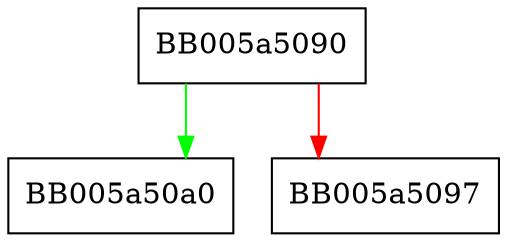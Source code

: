 digraph ENGINE_set_default_DSA {
  node [shape="box"];
  graph [splines=ortho];
  BB005a5090 -> BB005a50a0 [color="green"];
  BB005a5090 -> BB005a5097 [color="red"];
}